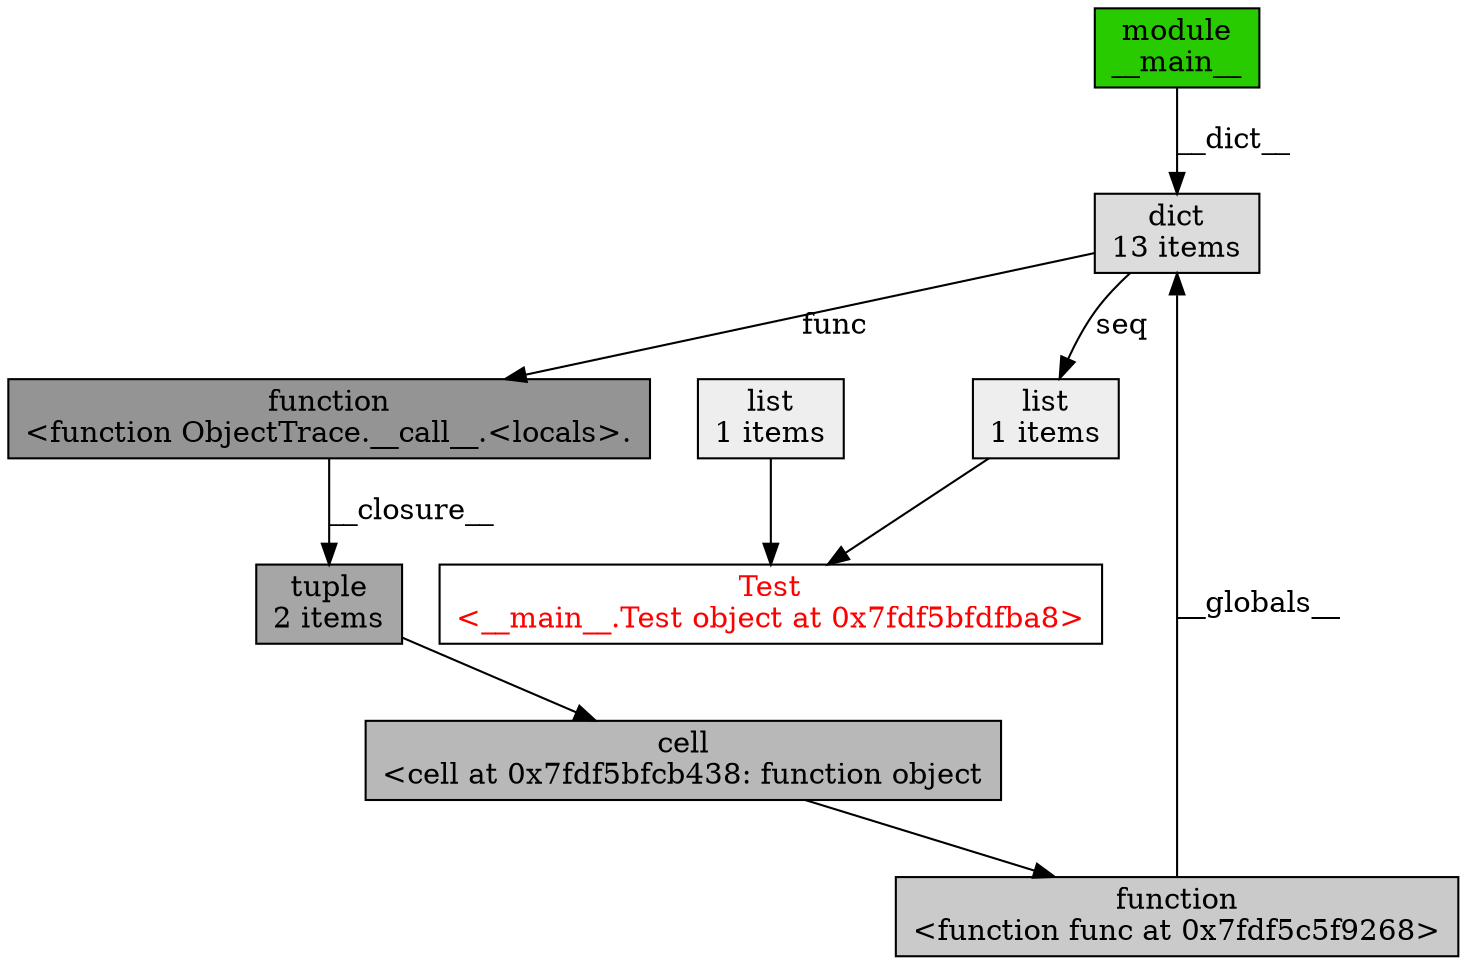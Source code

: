 digraph ObjectGraph {
  node[shape=box, style=filled, fillcolor=white];
  o140597297806248[fontcolor=red];
  o140597297806248[label="Test\n<__main__.Test object at 0x7fdf5bfdfba8>"];
  o140597297806248[fillcolor="0,0,1"];
  o140597297747848 -> o140597297806248;
  o140597297809160 -> o140597297806248;
  o140597297747848[label="list\n1 items"];
  o140597297747848[fillcolor="0,0,0.93"];
  o140597303767544 -> o140597297747848 [label="seq",weight=2];
  o140597297809160[label="list\n1 items"];
  o140597297809160[fillcolor="0,0,0.93"];
  o140597303767544[label="dict\n13 items"];
  o140597303767544[fillcolor="0,0,0.86"];
  o140597304284008 -> o140597303767544 [label="__dict__",weight=10];
  o140597304201832 -> o140597303767544 [label="__globals__",weight=10];
  o140597304284008[label="module\n__main__"];
  o140597304284008[fillcolor="0.3,1,0.79"];
  o140597304201832[label="function\n<function func at 0x7fdf5c5f9268>"];
  o140597304201832[fillcolor="0,0,0.79"];
  o140597297722424 -> o140597304201832;
  o140597297722424[label="cell\n<cell at 0x7fdf5bfcb438: function object"];
  o140597297722424[fillcolor="0,0,0.72"];
  o140597297696008 -> o140597297722424;
  o140597297696008[label="tuple\n2 items"];
  o140597297696008[fillcolor="0,0,0.65"];
  o140597304004952 -> o140597297696008 [label="__closure__",weight=10];
  o140597304004952[label="function\n<function ObjectTrace.__call__.<locals>."];
  o140597304004952[fillcolor="0,0,0.58"];
  o140597303767544 -> o140597304004952 [label="func",weight=2];
}
